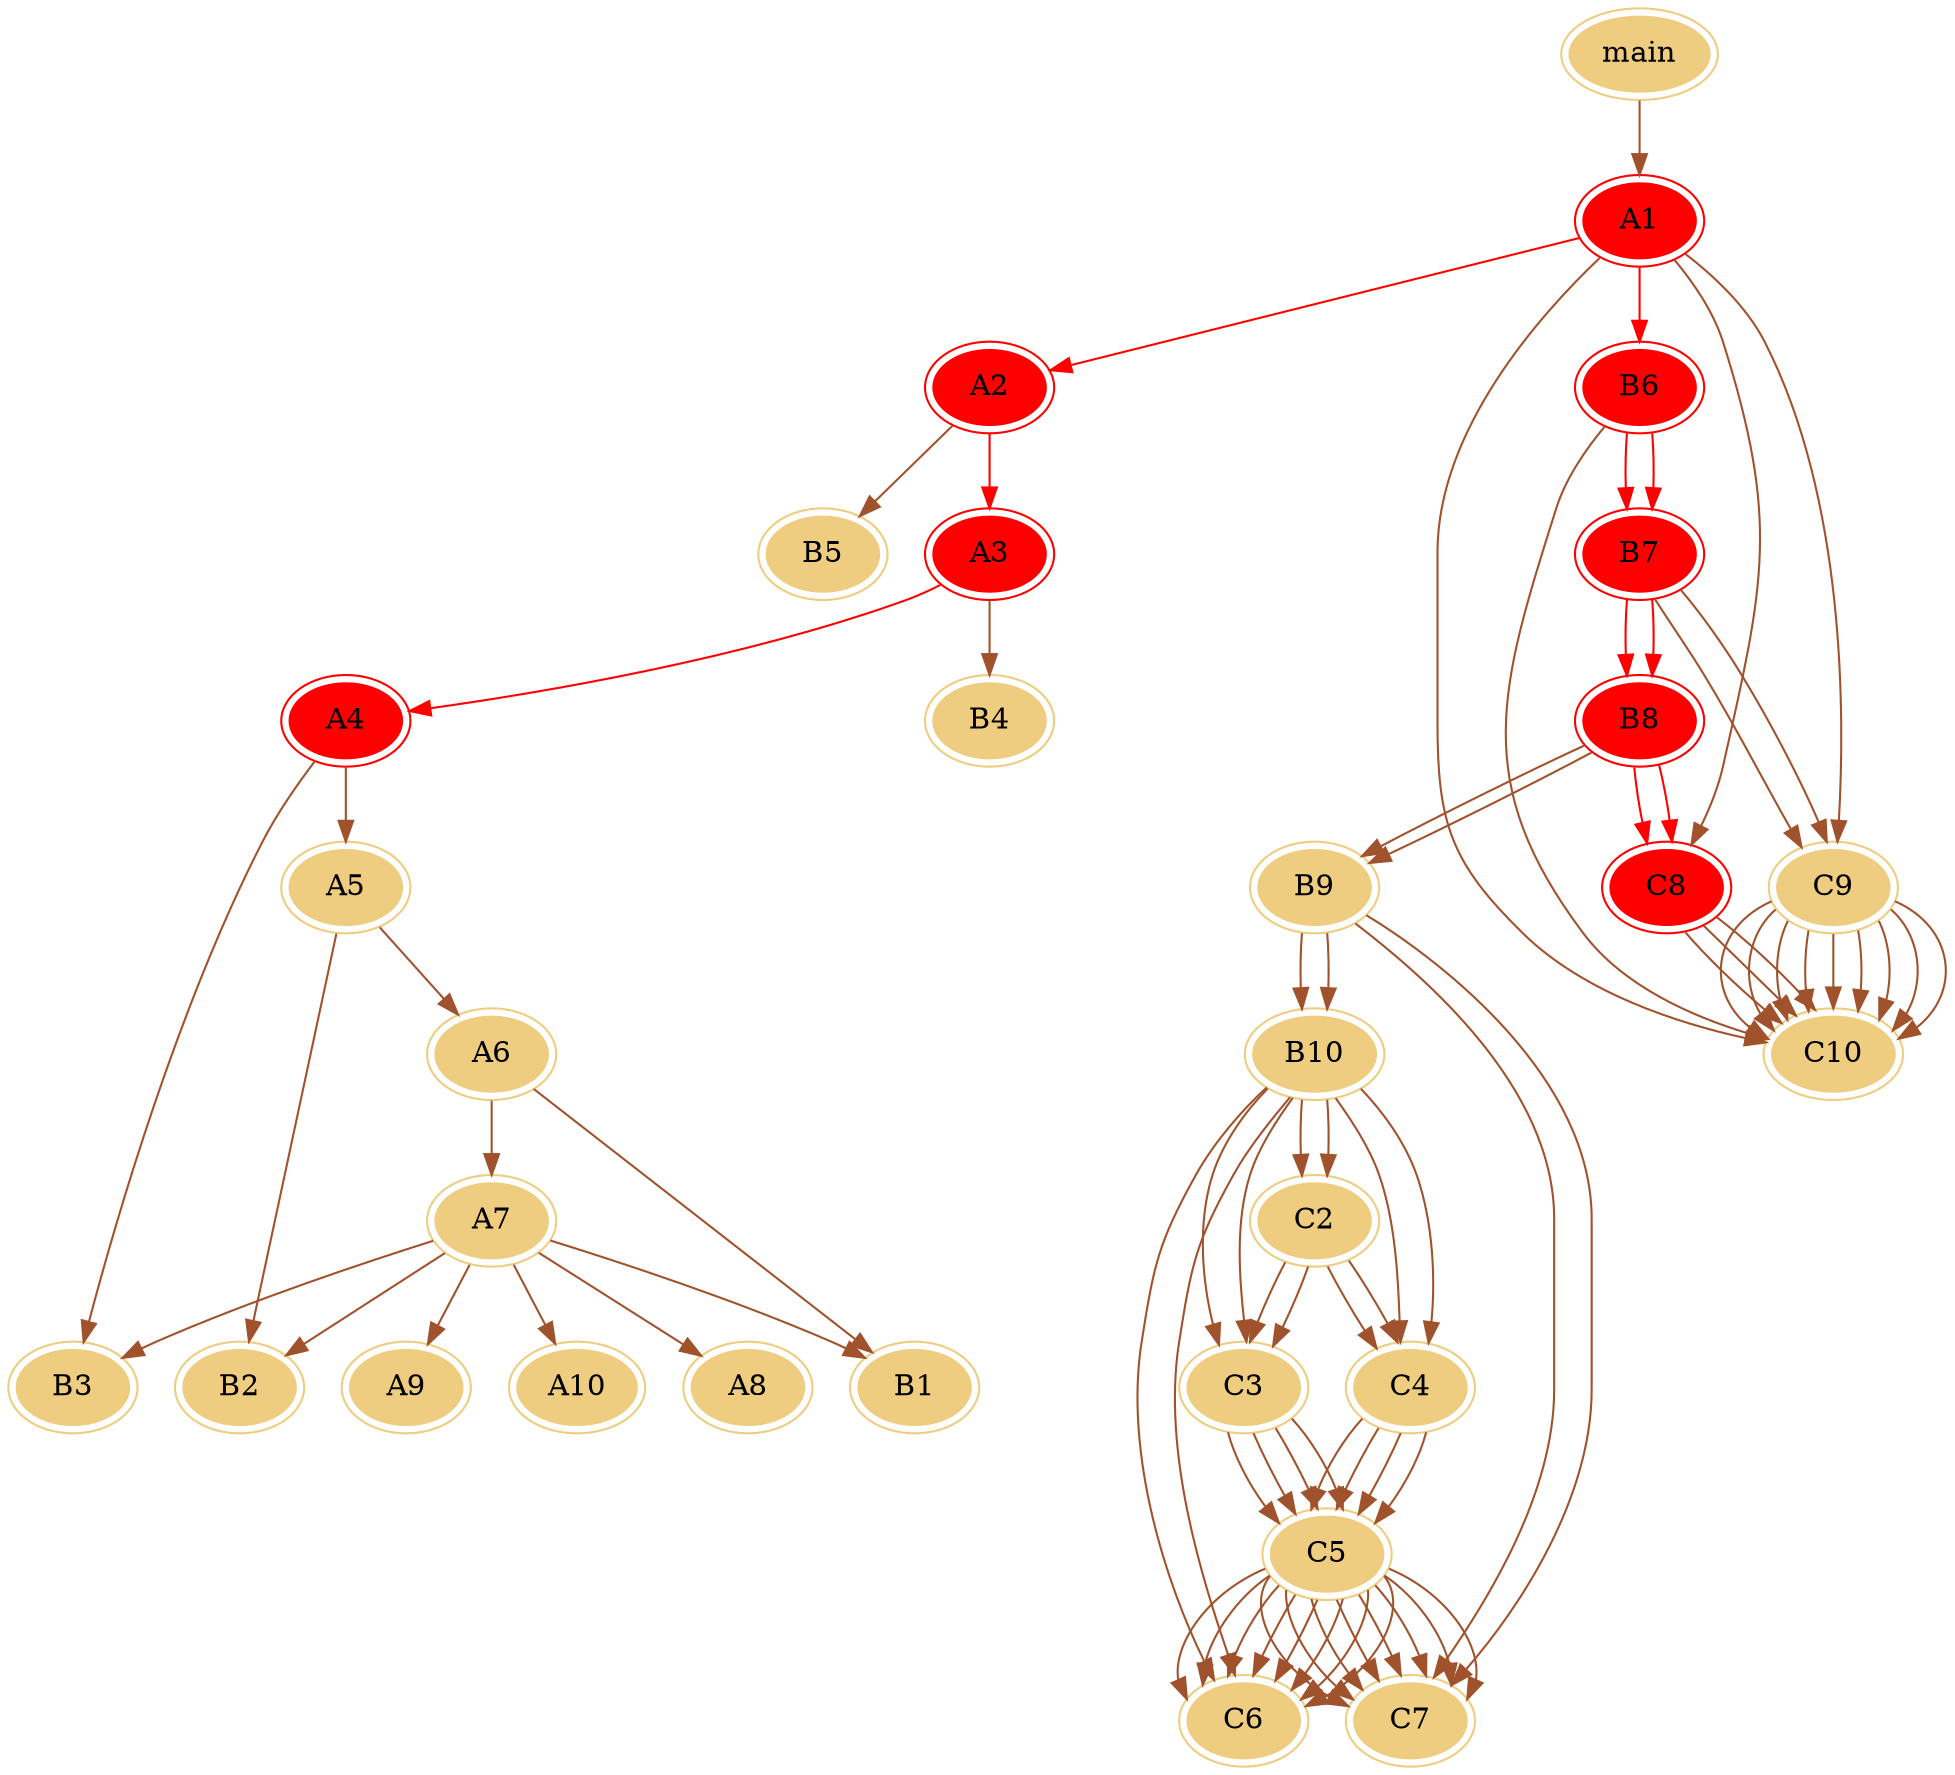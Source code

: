 digraph G {
    /*初始化节点和边的颜色*/
    node [peripheries=2 style=filled color="#eecc80"]
    edge [color="sienna" fontcolor="green"]
main -> A1;
A1 -> A2[color=red];
A2 -> A3[color=red];
A3 -> A4[color=red];
A4 -> A5;
A5 -> A6;
A6 -> A7;
A7 -> A8;
A7 -> A9;
A7 -> A10;
A7 -> B1;
A7 -> B2;
A7 -> B3;
A6 -> B1;
A5 -> B2;
A4 -> B3;
A3 -> B4;
A2 -> B5;
A1 -> B6[color=red];
B6 -> B7[color=red];
B7 -> B8[color=red];
B8 -> B9;
B9 -> B10;
B10 -> C2;
C2 -> C3;
C3 -> C5;
C5 -> C6;
C5 -> C7;
C2 -> C4;
C4 -> C5;
C5 -> C6;
C5 -> C7;
B10 -> C3;
C3 -> C5;
C5 -> C6;
C5 -> C7;
B10 -> C4;
C4 -> C5;
C5 -> C6;
C5 -> C7;
B10 -> C6;
B9 -> C7;
B8 -> C8[color=red];
C8 -> C10;
B7 -> C9;
C9 -> C10;
C9 -> C10;
C9 -> C10;
B6 -> B7[color=red];
B7 -> B8[color=red];
B8 -> B9;
B9 -> B10;
B10 -> C2;
C2 -> C3;
C3 -> C5;
C5 -> C6;
C5 -> C7;
C2 -> C4;
C4 -> C5;
C5 -> C6;
C5 -> C7;
B10 -> C3;
C3 -> C5;
C5 -> C6;
C5 -> C7;
B10 -> C4;
C4 -> C5;
C5 -> C6;
C5 -> C7;
B10 -> C6;
B9 -> C7;
B8 -> C8[color=red];
C8 -> C10;
B7 -> C9;
C9 -> C10;
C9 -> C10;
C9 -> C10;
B6 -> C10;
A1 -> C10;
A1 -> C9;
C9 -> C10;
C9 -> C10;
C9 -> C10;
A1 -> C8;
C8 -> C10;
A1[color=red];
A2[color=red];
A2[color=red];
A3[color=red];
A3[color=red];
A4[color=red];
A1[color=red];
B6[color=red];
B6[color=red];
B7[color=red];
B7[color=red];
B8[color=red];
B8[color=red];
C8[color=red];
B6[color=red];
B7[color=red];
B7[color=red];
B8[color=red];
B8[color=red];
C8[color=red];

}